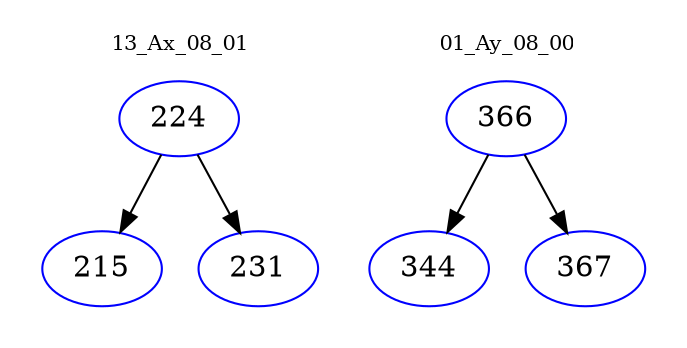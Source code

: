 digraph{
subgraph cluster_0 {
color = white
label = "13_Ax_08_01";
fontsize=10;
T0_224 [label="224", color="blue"]
T0_224 -> T0_215 [color="black"]
T0_215 [label="215", color="blue"]
T0_224 -> T0_231 [color="black"]
T0_231 [label="231", color="blue"]
}
subgraph cluster_1 {
color = white
label = "01_Ay_08_00";
fontsize=10;
T1_366 [label="366", color="blue"]
T1_366 -> T1_344 [color="black"]
T1_344 [label="344", color="blue"]
T1_366 -> T1_367 [color="black"]
T1_367 [label="367", color="blue"]
}
}
